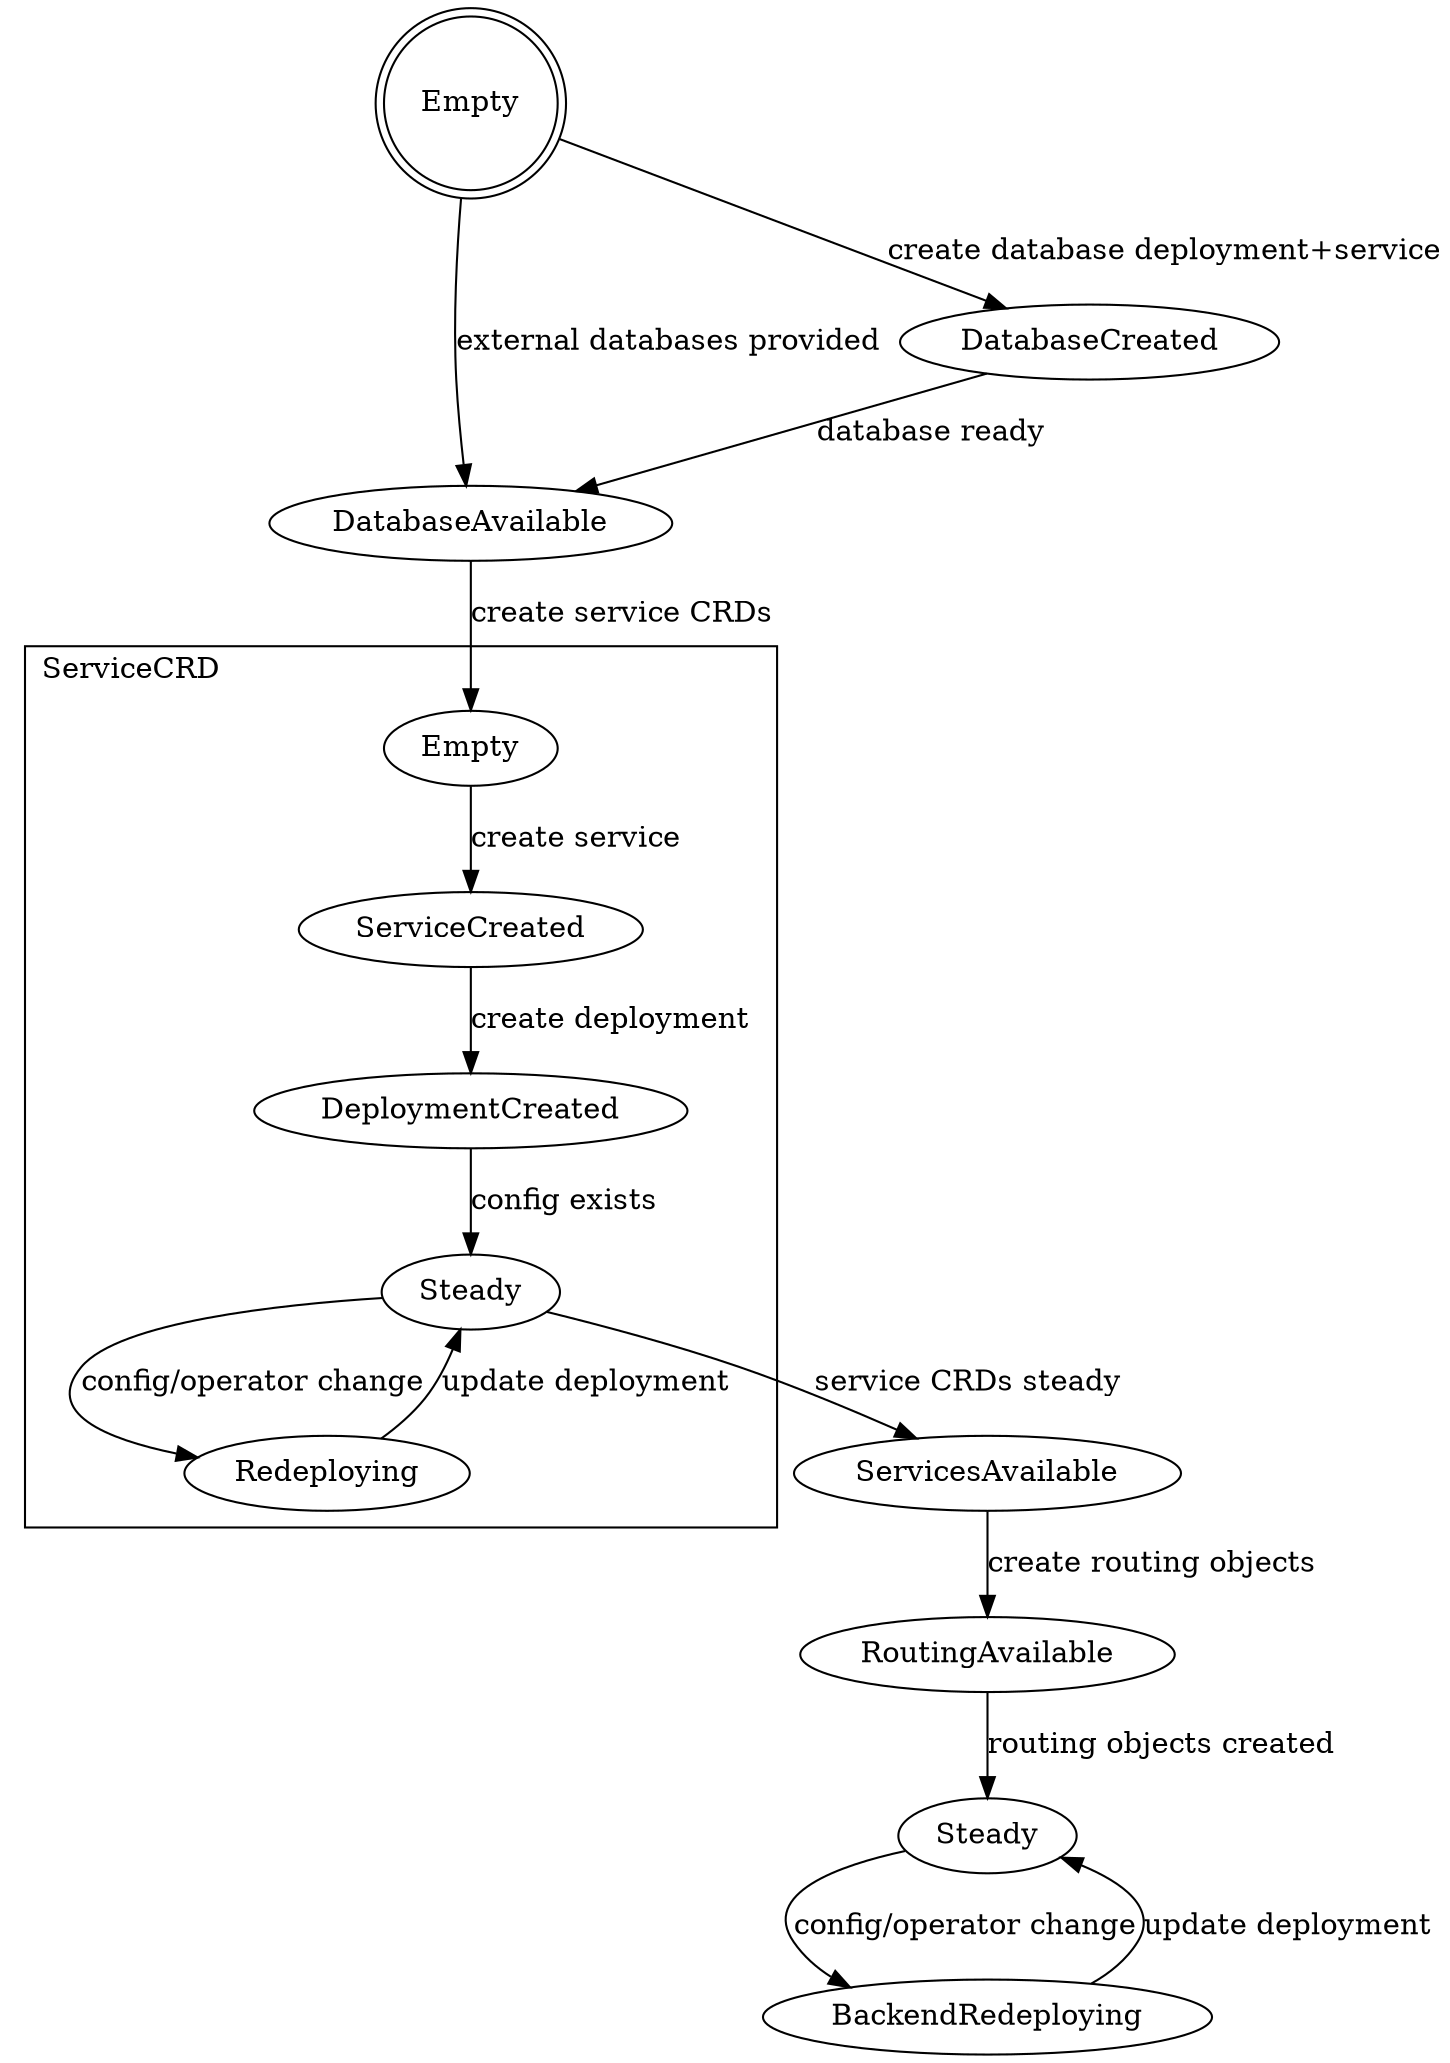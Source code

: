 digraph Clair {
	//rankdir = LR;
	Empty [shape=doublecircle];
	DatabaseAvailable;
	ServicesAvailable;
	RoutingAvailable;
	Steady;
	DatabaseCreated;
	BackendRedeploying;
	subgraph cluster_Service {
		label="ServiceCRD";
		labeljust="l";
		ServiceEmpty [label="Empty"];
		ServiceCreated [label="ServiceCreated"];
		ServiceDeploymentCreated [label="DeploymentCreated"];
		ServiceSteady [label="Steady"];
		ServiceRedeploying [label="Redeploying"];

		ServiceEmpty -> ServiceCreated [label="create service"];
		ServiceCreated -> ServiceDeploymentCreated [label="create deployment"];
		ServiceDeploymentCreated -> ServiceSteady [label="config exists"];
		ServiceSteady -> ServiceRedeploying [label="config/operator change"];
		ServiceRedeploying -> ServiceSteady [label="update deployment"];
	};

	Empty -> DatabaseAvailable [label="external databases provided"];
	Empty -> DatabaseCreated [label="create database deployment+service"];
	DatabaseCreated -> DatabaseAvailable [label="database ready"];
	DatabaseAvailable -> ServiceEmpty [label="create service CRDs"];
	ServiceSteady -> ServicesAvailable [label="service CRDs steady"];
	ServicesAvailable -> RoutingAvailable [label="create routing objects"];
	RoutingAvailable -> Steady [label="routing objects created"];
	Steady -> BackendRedeploying [label="config/operator change"];
	BackendRedeploying -> Steady [label="update deployment"];
}
